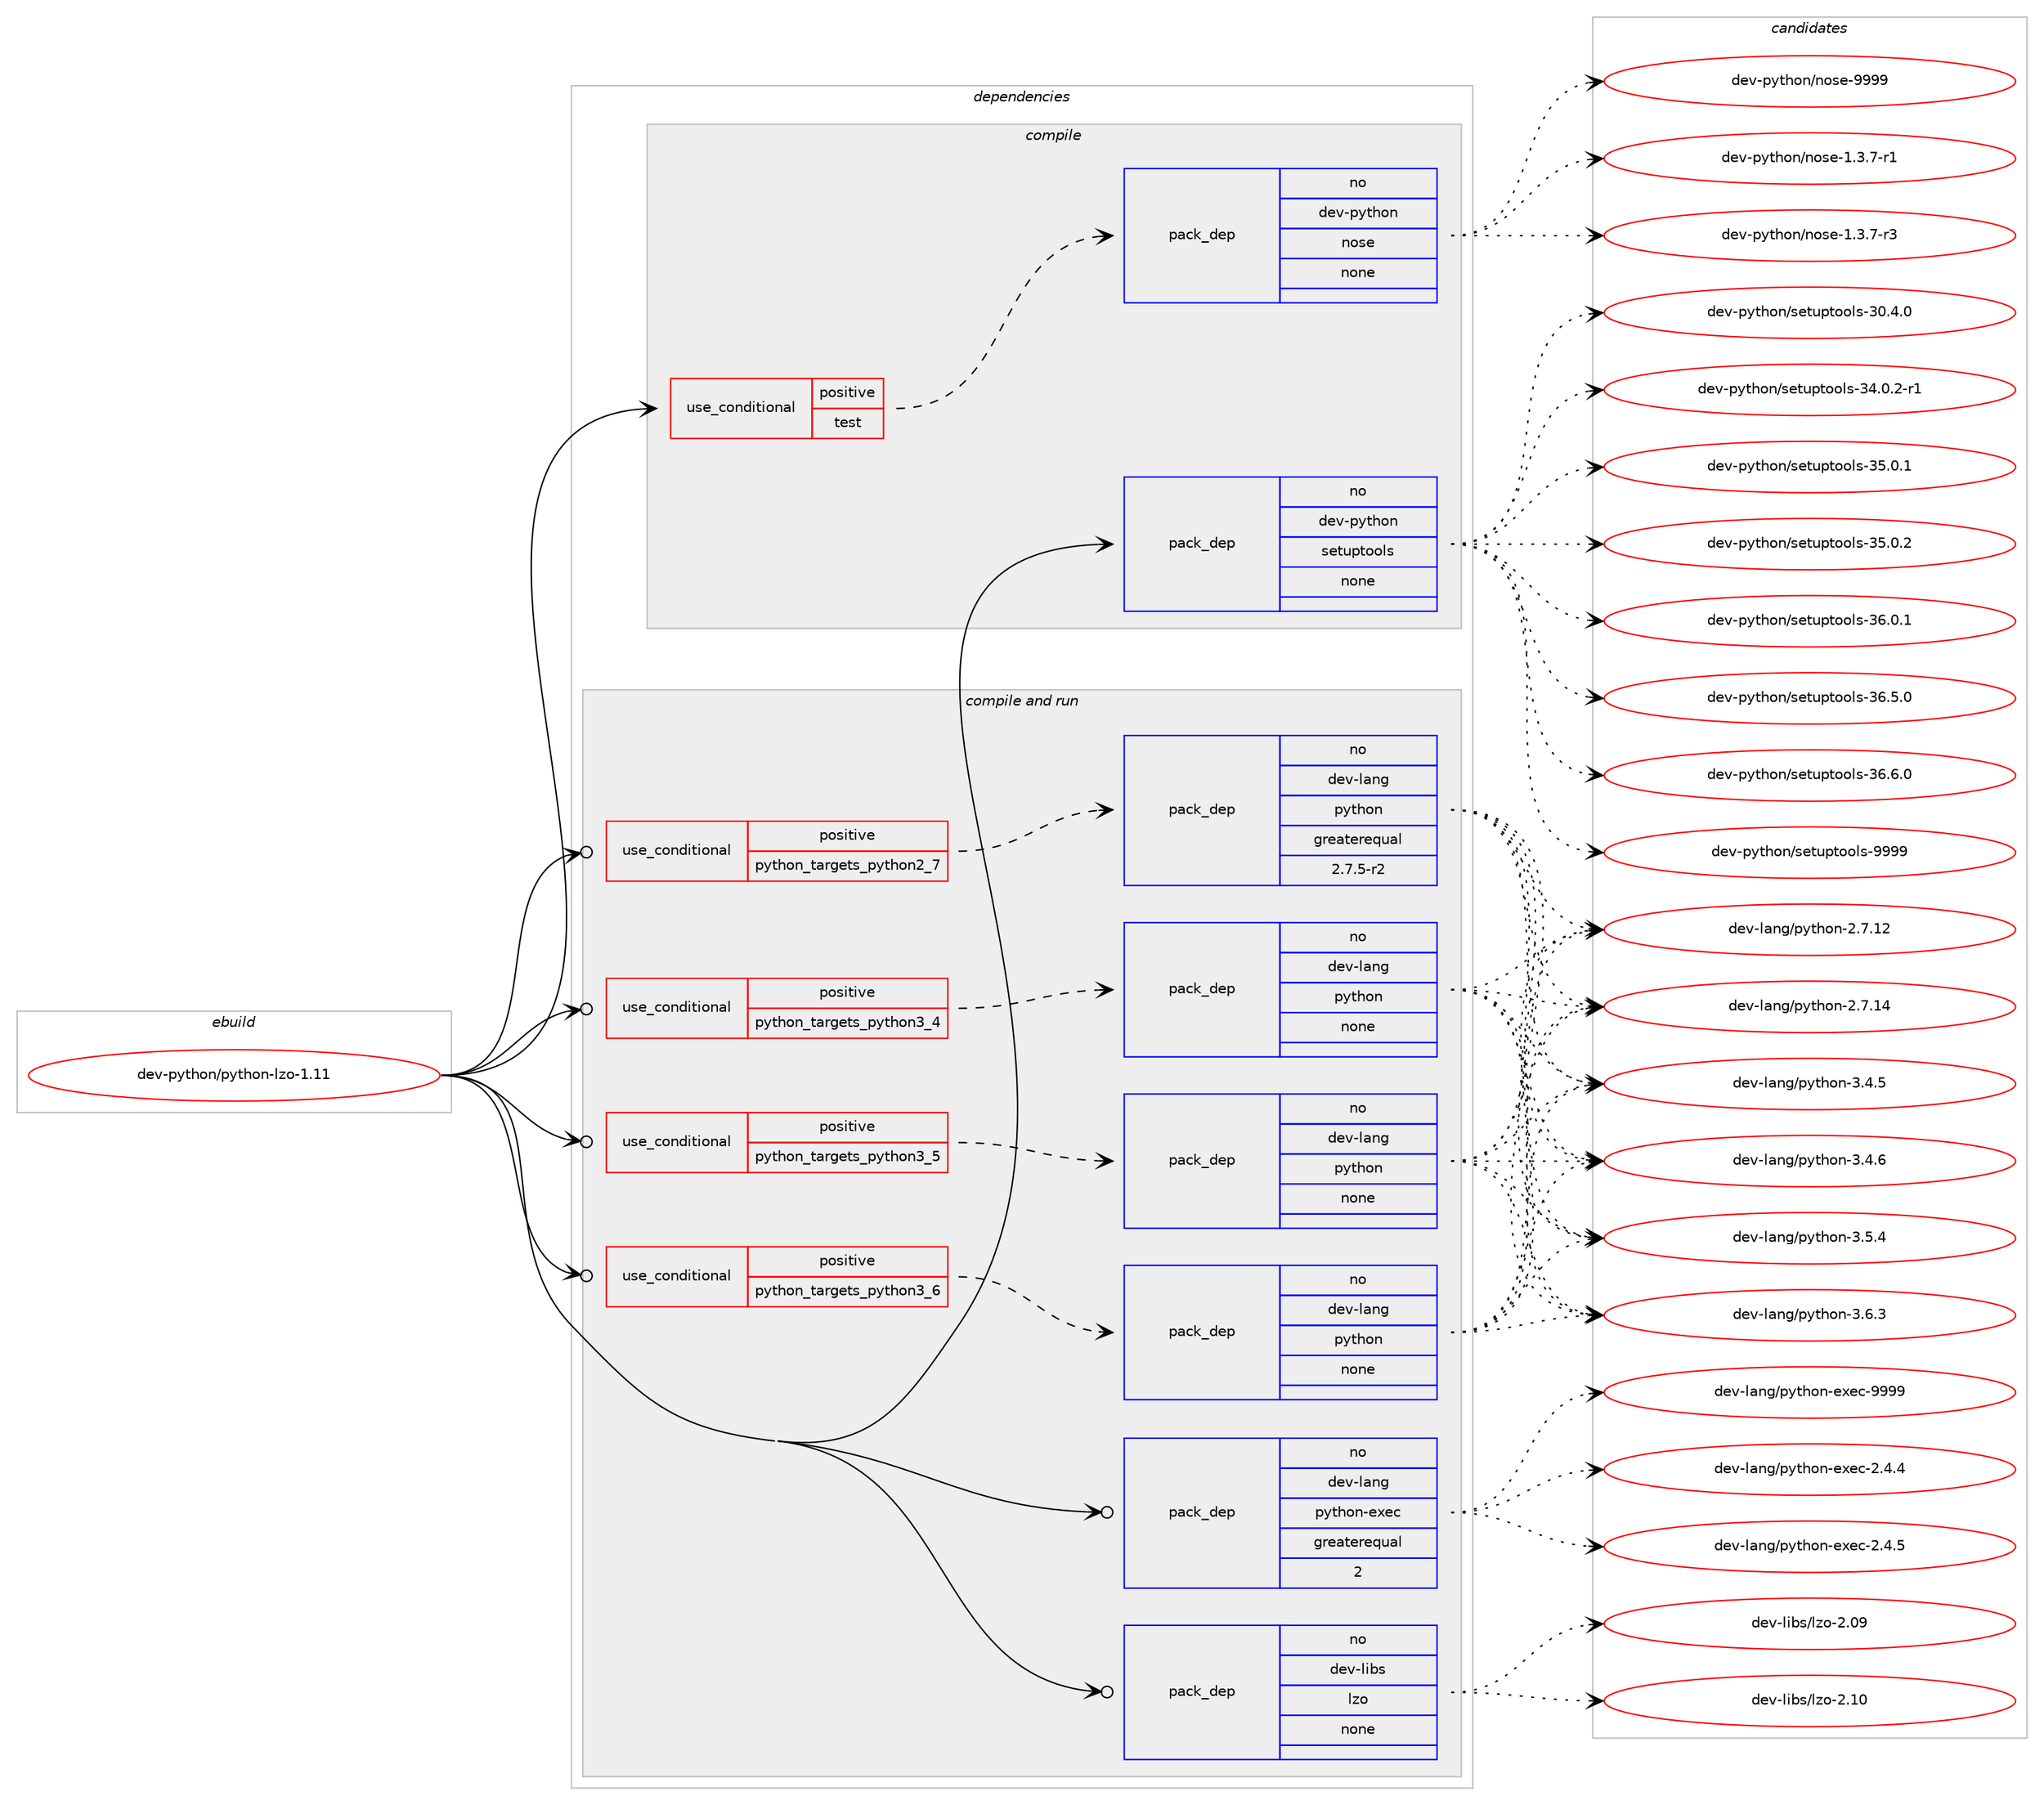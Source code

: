 digraph prolog {

# *************
# Graph options
# *************

newrank=true;
concentrate=true;
compound=true;
graph [rankdir=LR,fontname=Helvetica,fontsize=10,ranksep=1.5];#, ranksep=2.5, nodesep=0.2];
edge  [arrowhead=vee];
node  [fontname=Helvetica,fontsize=10];

# **********
# The ebuild
# **********

subgraph cluster_leftcol {
color=gray;
rank=same;
label=<<i>ebuild</i>>;
id [label="dev-python/python-lzo-1.11", color=red, width=4, href="../dev-python/python-lzo-1.11.svg"];
}

# ****************
# The dependencies
# ****************

subgraph cluster_midcol {
color=gray;
label=<<i>dependencies</i>>;
subgraph cluster_compile {
fillcolor="#eeeeee";
style=filled;
label=<<i>compile</i>>;
subgraph cond40154 {
dependency182233 [label=<<TABLE BORDER="0" CELLBORDER="1" CELLSPACING="0" CELLPADDING="4"><TR><TD ROWSPAN="3" CELLPADDING="10">use_conditional</TD></TR><TR><TD>positive</TD></TR><TR><TD>test</TD></TR></TABLE>>, shape=none, color=red];
subgraph pack138130 {
dependency182234 [label=<<TABLE BORDER="0" CELLBORDER="1" CELLSPACING="0" CELLPADDING="4" WIDTH="220"><TR><TD ROWSPAN="6" CELLPADDING="30">pack_dep</TD></TR><TR><TD WIDTH="110">no</TD></TR><TR><TD>dev-python</TD></TR><TR><TD>nose</TD></TR><TR><TD>none</TD></TR><TR><TD></TD></TR></TABLE>>, shape=none, color=blue];
}
dependency182233:e -> dependency182234:w [weight=20,style="dashed",arrowhead="vee"];
}
id:e -> dependency182233:w [weight=20,style="solid",arrowhead="vee"];
subgraph pack138131 {
dependency182235 [label=<<TABLE BORDER="0" CELLBORDER="1" CELLSPACING="0" CELLPADDING="4" WIDTH="220"><TR><TD ROWSPAN="6" CELLPADDING="30">pack_dep</TD></TR><TR><TD WIDTH="110">no</TD></TR><TR><TD>dev-python</TD></TR><TR><TD>setuptools</TD></TR><TR><TD>none</TD></TR><TR><TD></TD></TR></TABLE>>, shape=none, color=blue];
}
id:e -> dependency182235:w [weight=20,style="solid",arrowhead="vee"];
}
subgraph cluster_compileandrun {
fillcolor="#eeeeee";
style=filled;
label=<<i>compile and run</i>>;
subgraph cond40155 {
dependency182236 [label=<<TABLE BORDER="0" CELLBORDER="1" CELLSPACING="0" CELLPADDING="4"><TR><TD ROWSPAN="3" CELLPADDING="10">use_conditional</TD></TR><TR><TD>positive</TD></TR><TR><TD>python_targets_python2_7</TD></TR></TABLE>>, shape=none, color=red];
subgraph pack138132 {
dependency182237 [label=<<TABLE BORDER="0" CELLBORDER="1" CELLSPACING="0" CELLPADDING="4" WIDTH="220"><TR><TD ROWSPAN="6" CELLPADDING="30">pack_dep</TD></TR><TR><TD WIDTH="110">no</TD></TR><TR><TD>dev-lang</TD></TR><TR><TD>python</TD></TR><TR><TD>greaterequal</TD></TR><TR><TD>2.7.5-r2</TD></TR></TABLE>>, shape=none, color=blue];
}
dependency182236:e -> dependency182237:w [weight=20,style="dashed",arrowhead="vee"];
}
id:e -> dependency182236:w [weight=20,style="solid",arrowhead="odotvee"];
subgraph cond40156 {
dependency182238 [label=<<TABLE BORDER="0" CELLBORDER="1" CELLSPACING="0" CELLPADDING="4"><TR><TD ROWSPAN="3" CELLPADDING="10">use_conditional</TD></TR><TR><TD>positive</TD></TR><TR><TD>python_targets_python3_4</TD></TR></TABLE>>, shape=none, color=red];
subgraph pack138133 {
dependency182239 [label=<<TABLE BORDER="0" CELLBORDER="1" CELLSPACING="0" CELLPADDING="4" WIDTH="220"><TR><TD ROWSPAN="6" CELLPADDING="30">pack_dep</TD></TR><TR><TD WIDTH="110">no</TD></TR><TR><TD>dev-lang</TD></TR><TR><TD>python</TD></TR><TR><TD>none</TD></TR><TR><TD></TD></TR></TABLE>>, shape=none, color=blue];
}
dependency182238:e -> dependency182239:w [weight=20,style="dashed",arrowhead="vee"];
}
id:e -> dependency182238:w [weight=20,style="solid",arrowhead="odotvee"];
subgraph cond40157 {
dependency182240 [label=<<TABLE BORDER="0" CELLBORDER="1" CELLSPACING="0" CELLPADDING="4"><TR><TD ROWSPAN="3" CELLPADDING="10">use_conditional</TD></TR><TR><TD>positive</TD></TR><TR><TD>python_targets_python3_5</TD></TR></TABLE>>, shape=none, color=red];
subgraph pack138134 {
dependency182241 [label=<<TABLE BORDER="0" CELLBORDER="1" CELLSPACING="0" CELLPADDING="4" WIDTH="220"><TR><TD ROWSPAN="6" CELLPADDING="30">pack_dep</TD></TR><TR><TD WIDTH="110">no</TD></TR><TR><TD>dev-lang</TD></TR><TR><TD>python</TD></TR><TR><TD>none</TD></TR><TR><TD></TD></TR></TABLE>>, shape=none, color=blue];
}
dependency182240:e -> dependency182241:w [weight=20,style="dashed",arrowhead="vee"];
}
id:e -> dependency182240:w [weight=20,style="solid",arrowhead="odotvee"];
subgraph cond40158 {
dependency182242 [label=<<TABLE BORDER="0" CELLBORDER="1" CELLSPACING="0" CELLPADDING="4"><TR><TD ROWSPAN="3" CELLPADDING="10">use_conditional</TD></TR><TR><TD>positive</TD></TR><TR><TD>python_targets_python3_6</TD></TR></TABLE>>, shape=none, color=red];
subgraph pack138135 {
dependency182243 [label=<<TABLE BORDER="0" CELLBORDER="1" CELLSPACING="0" CELLPADDING="4" WIDTH="220"><TR><TD ROWSPAN="6" CELLPADDING="30">pack_dep</TD></TR><TR><TD WIDTH="110">no</TD></TR><TR><TD>dev-lang</TD></TR><TR><TD>python</TD></TR><TR><TD>none</TD></TR><TR><TD></TD></TR></TABLE>>, shape=none, color=blue];
}
dependency182242:e -> dependency182243:w [weight=20,style="dashed",arrowhead="vee"];
}
id:e -> dependency182242:w [weight=20,style="solid",arrowhead="odotvee"];
subgraph pack138136 {
dependency182244 [label=<<TABLE BORDER="0" CELLBORDER="1" CELLSPACING="0" CELLPADDING="4" WIDTH="220"><TR><TD ROWSPAN="6" CELLPADDING="30">pack_dep</TD></TR><TR><TD WIDTH="110">no</TD></TR><TR><TD>dev-lang</TD></TR><TR><TD>python-exec</TD></TR><TR><TD>greaterequal</TD></TR><TR><TD>2</TD></TR></TABLE>>, shape=none, color=blue];
}
id:e -> dependency182244:w [weight=20,style="solid",arrowhead="odotvee"];
subgraph pack138137 {
dependency182245 [label=<<TABLE BORDER="0" CELLBORDER="1" CELLSPACING="0" CELLPADDING="4" WIDTH="220"><TR><TD ROWSPAN="6" CELLPADDING="30">pack_dep</TD></TR><TR><TD WIDTH="110">no</TD></TR><TR><TD>dev-libs</TD></TR><TR><TD>lzo</TD></TR><TR><TD>none</TD></TR><TR><TD></TD></TR></TABLE>>, shape=none, color=blue];
}
id:e -> dependency182245:w [weight=20,style="solid",arrowhead="odotvee"];
}
subgraph cluster_run {
fillcolor="#eeeeee";
style=filled;
label=<<i>run</i>>;
}
}

# **************
# The candidates
# **************

subgraph cluster_choices {
rank=same;
color=gray;
label=<<i>candidates</i>>;

subgraph choice138130 {
color=black;
nodesep=1;
choice10010111845112121116104111110471101111151014549465146554511449 [label="dev-python/nose-1.3.7-r1", color=red, width=4,href="../dev-python/nose-1.3.7-r1.svg"];
choice10010111845112121116104111110471101111151014549465146554511451 [label="dev-python/nose-1.3.7-r3", color=red, width=4,href="../dev-python/nose-1.3.7-r3.svg"];
choice10010111845112121116104111110471101111151014557575757 [label="dev-python/nose-9999", color=red, width=4,href="../dev-python/nose-9999.svg"];
dependency182234:e -> choice10010111845112121116104111110471101111151014549465146554511449:w [style=dotted,weight="100"];
dependency182234:e -> choice10010111845112121116104111110471101111151014549465146554511451:w [style=dotted,weight="100"];
dependency182234:e -> choice10010111845112121116104111110471101111151014557575757:w [style=dotted,weight="100"];
}
subgraph choice138131 {
color=black;
nodesep=1;
choice100101118451121211161041111104711510111611711211611111110811545514846524648 [label="dev-python/setuptools-30.4.0", color=red, width=4,href="../dev-python/setuptools-30.4.0.svg"];
choice1001011184511212111610411111047115101116117112116111111108115455152464846504511449 [label="dev-python/setuptools-34.0.2-r1", color=red, width=4,href="../dev-python/setuptools-34.0.2-r1.svg"];
choice100101118451121211161041111104711510111611711211611111110811545515346484649 [label="dev-python/setuptools-35.0.1", color=red, width=4,href="../dev-python/setuptools-35.0.1.svg"];
choice100101118451121211161041111104711510111611711211611111110811545515346484650 [label="dev-python/setuptools-35.0.2", color=red, width=4,href="../dev-python/setuptools-35.0.2.svg"];
choice100101118451121211161041111104711510111611711211611111110811545515446484649 [label="dev-python/setuptools-36.0.1", color=red, width=4,href="../dev-python/setuptools-36.0.1.svg"];
choice100101118451121211161041111104711510111611711211611111110811545515446534648 [label="dev-python/setuptools-36.5.0", color=red, width=4,href="../dev-python/setuptools-36.5.0.svg"];
choice100101118451121211161041111104711510111611711211611111110811545515446544648 [label="dev-python/setuptools-36.6.0", color=red, width=4,href="../dev-python/setuptools-36.6.0.svg"];
choice10010111845112121116104111110471151011161171121161111111081154557575757 [label="dev-python/setuptools-9999", color=red, width=4,href="../dev-python/setuptools-9999.svg"];
dependency182235:e -> choice100101118451121211161041111104711510111611711211611111110811545514846524648:w [style=dotted,weight="100"];
dependency182235:e -> choice1001011184511212111610411111047115101116117112116111111108115455152464846504511449:w [style=dotted,weight="100"];
dependency182235:e -> choice100101118451121211161041111104711510111611711211611111110811545515346484649:w [style=dotted,weight="100"];
dependency182235:e -> choice100101118451121211161041111104711510111611711211611111110811545515346484650:w [style=dotted,weight="100"];
dependency182235:e -> choice100101118451121211161041111104711510111611711211611111110811545515446484649:w [style=dotted,weight="100"];
dependency182235:e -> choice100101118451121211161041111104711510111611711211611111110811545515446534648:w [style=dotted,weight="100"];
dependency182235:e -> choice100101118451121211161041111104711510111611711211611111110811545515446544648:w [style=dotted,weight="100"];
dependency182235:e -> choice10010111845112121116104111110471151011161171121161111111081154557575757:w [style=dotted,weight="100"];
}
subgraph choice138132 {
color=black;
nodesep=1;
choice10010111845108971101034711212111610411111045504655464950 [label="dev-lang/python-2.7.12", color=red, width=4,href="../dev-lang/python-2.7.12.svg"];
choice10010111845108971101034711212111610411111045504655464952 [label="dev-lang/python-2.7.14", color=red, width=4,href="../dev-lang/python-2.7.14.svg"];
choice100101118451089711010347112121116104111110455146524653 [label="dev-lang/python-3.4.5", color=red, width=4,href="../dev-lang/python-3.4.5.svg"];
choice100101118451089711010347112121116104111110455146524654 [label="dev-lang/python-3.4.6", color=red, width=4,href="../dev-lang/python-3.4.6.svg"];
choice100101118451089711010347112121116104111110455146534652 [label="dev-lang/python-3.5.4", color=red, width=4,href="../dev-lang/python-3.5.4.svg"];
choice100101118451089711010347112121116104111110455146544651 [label="dev-lang/python-3.6.3", color=red, width=4,href="../dev-lang/python-3.6.3.svg"];
dependency182237:e -> choice10010111845108971101034711212111610411111045504655464950:w [style=dotted,weight="100"];
dependency182237:e -> choice10010111845108971101034711212111610411111045504655464952:w [style=dotted,weight="100"];
dependency182237:e -> choice100101118451089711010347112121116104111110455146524653:w [style=dotted,weight="100"];
dependency182237:e -> choice100101118451089711010347112121116104111110455146524654:w [style=dotted,weight="100"];
dependency182237:e -> choice100101118451089711010347112121116104111110455146534652:w [style=dotted,weight="100"];
dependency182237:e -> choice100101118451089711010347112121116104111110455146544651:w [style=dotted,weight="100"];
}
subgraph choice138133 {
color=black;
nodesep=1;
choice10010111845108971101034711212111610411111045504655464950 [label="dev-lang/python-2.7.12", color=red, width=4,href="../dev-lang/python-2.7.12.svg"];
choice10010111845108971101034711212111610411111045504655464952 [label="dev-lang/python-2.7.14", color=red, width=4,href="../dev-lang/python-2.7.14.svg"];
choice100101118451089711010347112121116104111110455146524653 [label="dev-lang/python-3.4.5", color=red, width=4,href="../dev-lang/python-3.4.5.svg"];
choice100101118451089711010347112121116104111110455146524654 [label="dev-lang/python-3.4.6", color=red, width=4,href="../dev-lang/python-3.4.6.svg"];
choice100101118451089711010347112121116104111110455146534652 [label="dev-lang/python-3.5.4", color=red, width=4,href="../dev-lang/python-3.5.4.svg"];
choice100101118451089711010347112121116104111110455146544651 [label="dev-lang/python-3.6.3", color=red, width=4,href="../dev-lang/python-3.6.3.svg"];
dependency182239:e -> choice10010111845108971101034711212111610411111045504655464950:w [style=dotted,weight="100"];
dependency182239:e -> choice10010111845108971101034711212111610411111045504655464952:w [style=dotted,weight="100"];
dependency182239:e -> choice100101118451089711010347112121116104111110455146524653:w [style=dotted,weight="100"];
dependency182239:e -> choice100101118451089711010347112121116104111110455146524654:w [style=dotted,weight="100"];
dependency182239:e -> choice100101118451089711010347112121116104111110455146534652:w [style=dotted,weight="100"];
dependency182239:e -> choice100101118451089711010347112121116104111110455146544651:w [style=dotted,weight="100"];
}
subgraph choice138134 {
color=black;
nodesep=1;
choice10010111845108971101034711212111610411111045504655464950 [label="dev-lang/python-2.7.12", color=red, width=4,href="../dev-lang/python-2.7.12.svg"];
choice10010111845108971101034711212111610411111045504655464952 [label="dev-lang/python-2.7.14", color=red, width=4,href="../dev-lang/python-2.7.14.svg"];
choice100101118451089711010347112121116104111110455146524653 [label="dev-lang/python-3.4.5", color=red, width=4,href="../dev-lang/python-3.4.5.svg"];
choice100101118451089711010347112121116104111110455146524654 [label="dev-lang/python-3.4.6", color=red, width=4,href="../dev-lang/python-3.4.6.svg"];
choice100101118451089711010347112121116104111110455146534652 [label="dev-lang/python-3.5.4", color=red, width=4,href="../dev-lang/python-3.5.4.svg"];
choice100101118451089711010347112121116104111110455146544651 [label="dev-lang/python-3.6.3", color=red, width=4,href="../dev-lang/python-3.6.3.svg"];
dependency182241:e -> choice10010111845108971101034711212111610411111045504655464950:w [style=dotted,weight="100"];
dependency182241:e -> choice10010111845108971101034711212111610411111045504655464952:w [style=dotted,weight="100"];
dependency182241:e -> choice100101118451089711010347112121116104111110455146524653:w [style=dotted,weight="100"];
dependency182241:e -> choice100101118451089711010347112121116104111110455146524654:w [style=dotted,weight="100"];
dependency182241:e -> choice100101118451089711010347112121116104111110455146534652:w [style=dotted,weight="100"];
dependency182241:e -> choice100101118451089711010347112121116104111110455146544651:w [style=dotted,weight="100"];
}
subgraph choice138135 {
color=black;
nodesep=1;
choice10010111845108971101034711212111610411111045504655464950 [label="dev-lang/python-2.7.12", color=red, width=4,href="../dev-lang/python-2.7.12.svg"];
choice10010111845108971101034711212111610411111045504655464952 [label="dev-lang/python-2.7.14", color=red, width=4,href="../dev-lang/python-2.7.14.svg"];
choice100101118451089711010347112121116104111110455146524653 [label="dev-lang/python-3.4.5", color=red, width=4,href="../dev-lang/python-3.4.5.svg"];
choice100101118451089711010347112121116104111110455146524654 [label="dev-lang/python-3.4.6", color=red, width=4,href="../dev-lang/python-3.4.6.svg"];
choice100101118451089711010347112121116104111110455146534652 [label="dev-lang/python-3.5.4", color=red, width=4,href="../dev-lang/python-3.5.4.svg"];
choice100101118451089711010347112121116104111110455146544651 [label="dev-lang/python-3.6.3", color=red, width=4,href="../dev-lang/python-3.6.3.svg"];
dependency182243:e -> choice10010111845108971101034711212111610411111045504655464950:w [style=dotted,weight="100"];
dependency182243:e -> choice10010111845108971101034711212111610411111045504655464952:w [style=dotted,weight="100"];
dependency182243:e -> choice100101118451089711010347112121116104111110455146524653:w [style=dotted,weight="100"];
dependency182243:e -> choice100101118451089711010347112121116104111110455146524654:w [style=dotted,weight="100"];
dependency182243:e -> choice100101118451089711010347112121116104111110455146534652:w [style=dotted,weight="100"];
dependency182243:e -> choice100101118451089711010347112121116104111110455146544651:w [style=dotted,weight="100"];
}
subgraph choice138136 {
color=black;
nodesep=1;
choice1001011184510897110103471121211161041111104510112010199455046524652 [label="dev-lang/python-exec-2.4.4", color=red, width=4,href="../dev-lang/python-exec-2.4.4.svg"];
choice1001011184510897110103471121211161041111104510112010199455046524653 [label="dev-lang/python-exec-2.4.5", color=red, width=4,href="../dev-lang/python-exec-2.4.5.svg"];
choice10010111845108971101034711212111610411111045101120101994557575757 [label="dev-lang/python-exec-9999", color=red, width=4,href="../dev-lang/python-exec-9999.svg"];
dependency182244:e -> choice1001011184510897110103471121211161041111104510112010199455046524652:w [style=dotted,weight="100"];
dependency182244:e -> choice1001011184510897110103471121211161041111104510112010199455046524653:w [style=dotted,weight="100"];
dependency182244:e -> choice10010111845108971101034711212111610411111045101120101994557575757:w [style=dotted,weight="100"];
}
subgraph choice138137 {
color=black;
nodesep=1;
choice1001011184510810598115471081221114550464857 [label="dev-libs/lzo-2.09", color=red, width=4,href="../dev-libs/lzo-2.09.svg"];
choice1001011184510810598115471081221114550464948 [label="dev-libs/lzo-2.10", color=red, width=4,href="../dev-libs/lzo-2.10.svg"];
dependency182245:e -> choice1001011184510810598115471081221114550464857:w [style=dotted,weight="100"];
dependency182245:e -> choice1001011184510810598115471081221114550464948:w [style=dotted,weight="100"];
}
}

}
